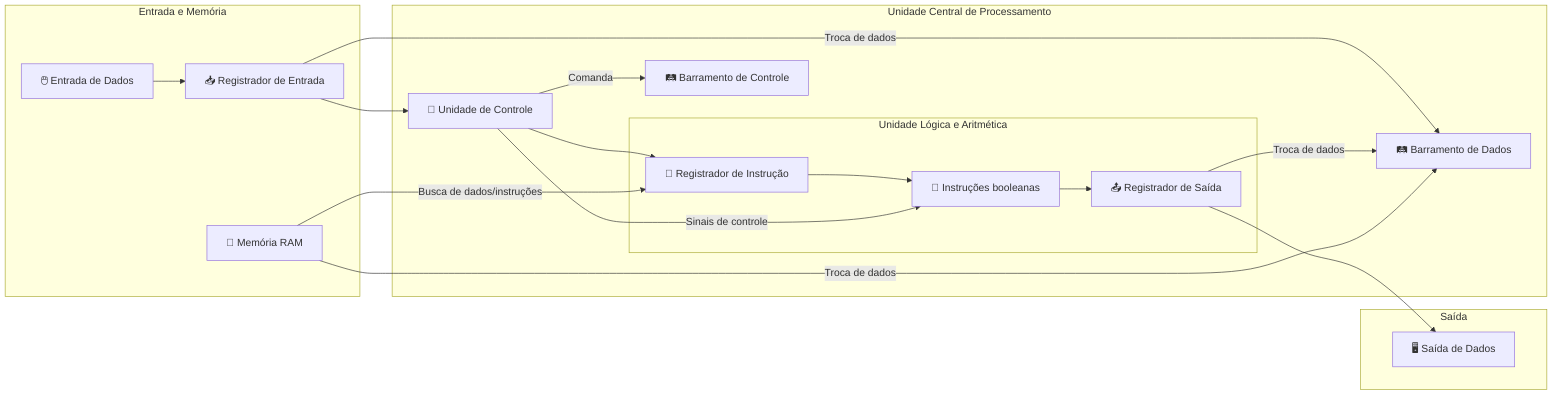 graph LR
subgraph Entrada e Memória
Entrada[🖱️ Entrada de Dados]
Memoria[🧠 Memória RAM]
RegistradorEntrada[📥 Registrador de Entrada]
end

subgraph Unidade Central de Processamento
UC[🧭 Unidade de Controle]
subgraph Unidade Lógica e Aritmética
ULA[🧮 Instruções booleanas]
RegistradorInstrucao[📗 Registrador de Instrução]
RegistradorSaida[📤 Registrador de Saída]
end
BarramentoDados[🛤️ Barramento de Dados]
BarramentoControle[🛤️ Barramento de Controle]
end

subgraph Saída
Saida[🖥️ Saída de Dados]
end

Entrada --> RegistradorEntrada
RegistradorEntrada --> UC
UC --> RegistradorInstrucao
RegistradorInstrucao --> ULA
UC -- "Sinais de controle" --> ULA
Memoria -->|Busca de dados/instruções| RegistradorInstrucao
ULA --> RegistradorSaida
RegistradorSaida --> Saida

UC -- "Comanda" --> BarramentoControle
RegistradorEntrada -- "Troca de dados" --> BarramentoDados
RegistradorSaida -- "Troca de dados" --> BarramentoDados
Memoria -- "Troca de dados" --> BarramentoDados